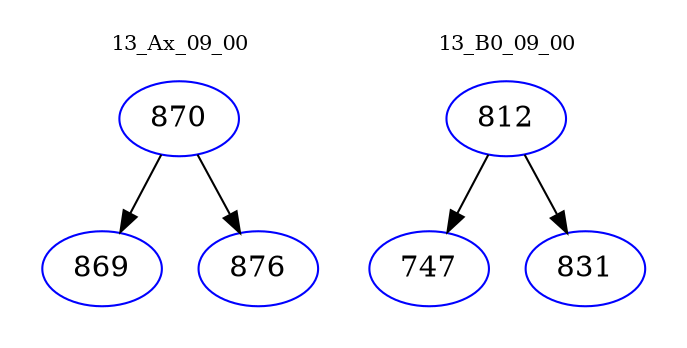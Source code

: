 digraph{
subgraph cluster_0 {
color = white
label = "13_Ax_09_00";
fontsize=10;
T0_870 [label="870", color="blue"]
T0_870 -> T0_869 [color="black"]
T0_869 [label="869", color="blue"]
T0_870 -> T0_876 [color="black"]
T0_876 [label="876", color="blue"]
}
subgraph cluster_1 {
color = white
label = "13_B0_09_00";
fontsize=10;
T1_812 [label="812", color="blue"]
T1_812 -> T1_747 [color="black"]
T1_747 [label="747", color="blue"]
T1_812 -> T1_831 [color="black"]
T1_831 [label="831", color="blue"]
}
}
